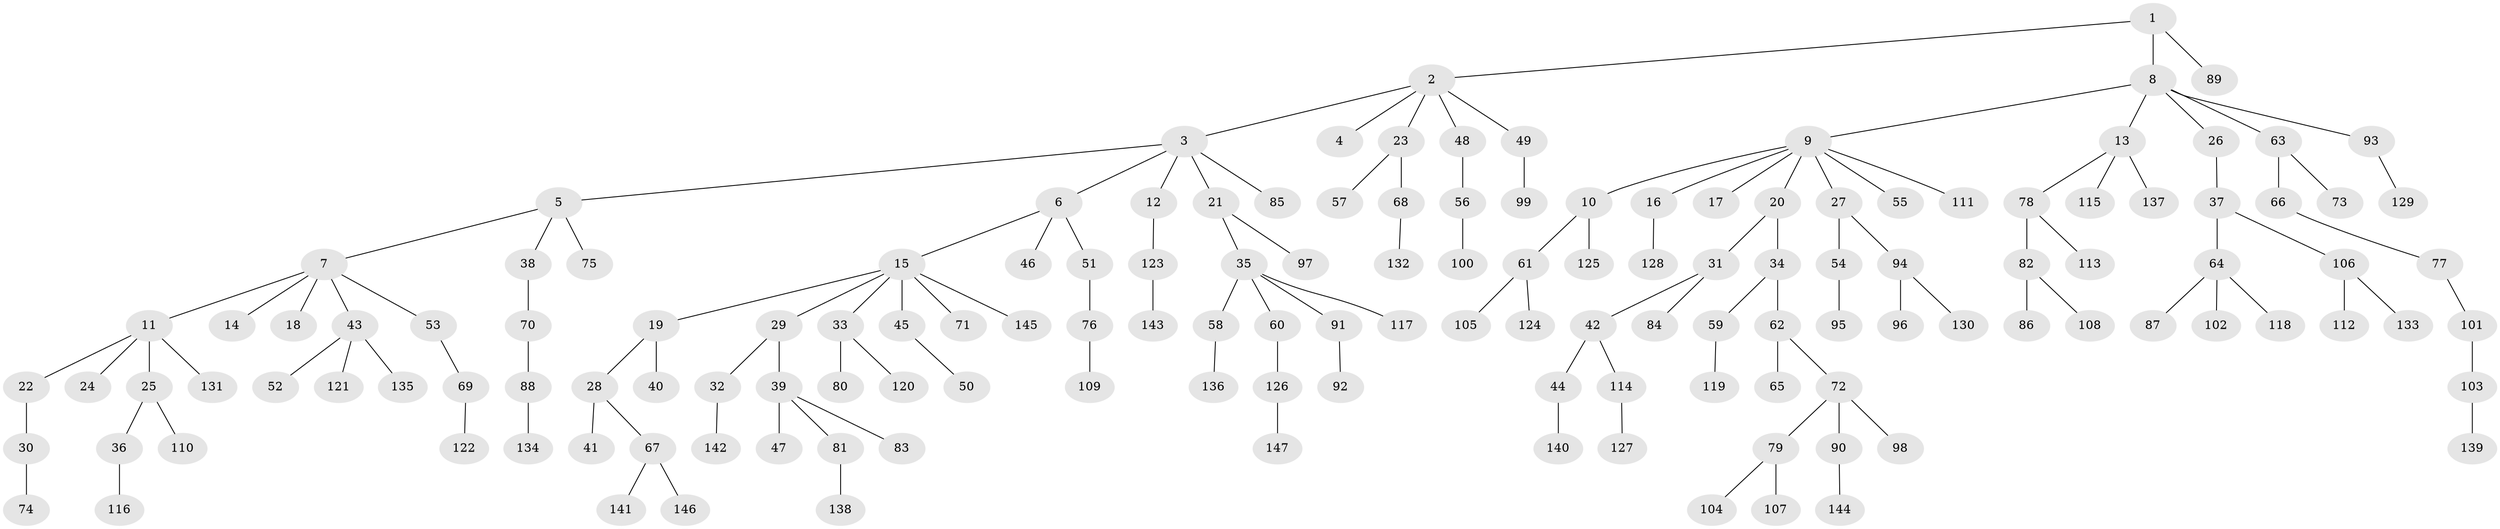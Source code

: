 // coarse degree distribution, {7: 0.011363636363636364, 8: 0.022727272727272728, 1: 0.6477272727272727, 4: 0.06818181818181818, 6: 0.022727272727272728, 5: 0.03409090909090909, 2: 0.09090909090909091, 3: 0.10227272727272728}
// Generated by graph-tools (version 1.1) at 2025/19/03/04/25 18:19:24]
// undirected, 147 vertices, 146 edges
graph export_dot {
graph [start="1"]
  node [color=gray90,style=filled];
  1;
  2;
  3;
  4;
  5;
  6;
  7;
  8;
  9;
  10;
  11;
  12;
  13;
  14;
  15;
  16;
  17;
  18;
  19;
  20;
  21;
  22;
  23;
  24;
  25;
  26;
  27;
  28;
  29;
  30;
  31;
  32;
  33;
  34;
  35;
  36;
  37;
  38;
  39;
  40;
  41;
  42;
  43;
  44;
  45;
  46;
  47;
  48;
  49;
  50;
  51;
  52;
  53;
  54;
  55;
  56;
  57;
  58;
  59;
  60;
  61;
  62;
  63;
  64;
  65;
  66;
  67;
  68;
  69;
  70;
  71;
  72;
  73;
  74;
  75;
  76;
  77;
  78;
  79;
  80;
  81;
  82;
  83;
  84;
  85;
  86;
  87;
  88;
  89;
  90;
  91;
  92;
  93;
  94;
  95;
  96;
  97;
  98;
  99;
  100;
  101;
  102;
  103;
  104;
  105;
  106;
  107;
  108;
  109;
  110;
  111;
  112;
  113;
  114;
  115;
  116;
  117;
  118;
  119;
  120;
  121;
  122;
  123;
  124;
  125;
  126;
  127;
  128;
  129;
  130;
  131;
  132;
  133;
  134;
  135;
  136;
  137;
  138;
  139;
  140;
  141;
  142;
  143;
  144;
  145;
  146;
  147;
  1 -- 2;
  1 -- 8;
  1 -- 89;
  2 -- 3;
  2 -- 4;
  2 -- 23;
  2 -- 48;
  2 -- 49;
  3 -- 5;
  3 -- 6;
  3 -- 12;
  3 -- 21;
  3 -- 85;
  5 -- 7;
  5 -- 38;
  5 -- 75;
  6 -- 15;
  6 -- 46;
  6 -- 51;
  7 -- 11;
  7 -- 14;
  7 -- 18;
  7 -- 43;
  7 -- 53;
  8 -- 9;
  8 -- 13;
  8 -- 26;
  8 -- 63;
  8 -- 93;
  9 -- 10;
  9 -- 16;
  9 -- 17;
  9 -- 20;
  9 -- 27;
  9 -- 55;
  9 -- 111;
  10 -- 61;
  10 -- 125;
  11 -- 22;
  11 -- 24;
  11 -- 25;
  11 -- 131;
  12 -- 123;
  13 -- 78;
  13 -- 115;
  13 -- 137;
  15 -- 19;
  15 -- 29;
  15 -- 33;
  15 -- 45;
  15 -- 71;
  15 -- 145;
  16 -- 128;
  19 -- 28;
  19 -- 40;
  20 -- 31;
  20 -- 34;
  21 -- 35;
  21 -- 97;
  22 -- 30;
  23 -- 57;
  23 -- 68;
  25 -- 36;
  25 -- 110;
  26 -- 37;
  27 -- 54;
  27 -- 94;
  28 -- 41;
  28 -- 67;
  29 -- 32;
  29 -- 39;
  30 -- 74;
  31 -- 42;
  31 -- 84;
  32 -- 142;
  33 -- 80;
  33 -- 120;
  34 -- 59;
  34 -- 62;
  35 -- 58;
  35 -- 60;
  35 -- 91;
  35 -- 117;
  36 -- 116;
  37 -- 64;
  37 -- 106;
  38 -- 70;
  39 -- 47;
  39 -- 81;
  39 -- 83;
  42 -- 44;
  42 -- 114;
  43 -- 52;
  43 -- 121;
  43 -- 135;
  44 -- 140;
  45 -- 50;
  48 -- 56;
  49 -- 99;
  51 -- 76;
  53 -- 69;
  54 -- 95;
  56 -- 100;
  58 -- 136;
  59 -- 119;
  60 -- 126;
  61 -- 105;
  61 -- 124;
  62 -- 65;
  62 -- 72;
  63 -- 66;
  63 -- 73;
  64 -- 87;
  64 -- 102;
  64 -- 118;
  66 -- 77;
  67 -- 141;
  67 -- 146;
  68 -- 132;
  69 -- 122;
  70 -- 88;
  72 -- 79;
  72 -- 90;
  72 -- 98;
  76 -- 109;
  77 -- 101;
  78 -- 82;
  78 -- 113;
  79 -- 104;
  79 -- 107;
  81 -- 138;
  82 -- 86;
  82 -- 108;
  88 -- 134;
  90 -- 144;
  91 -- 92;
  93 -- 129;
  94 -- 96;
  94 -- 130;
  101 -- 103;
  103 -- 139;
  106 -- 112;
  106 -- 133;
  114 -- 127;
  123 -- 143;
  126 -- 147;
}
